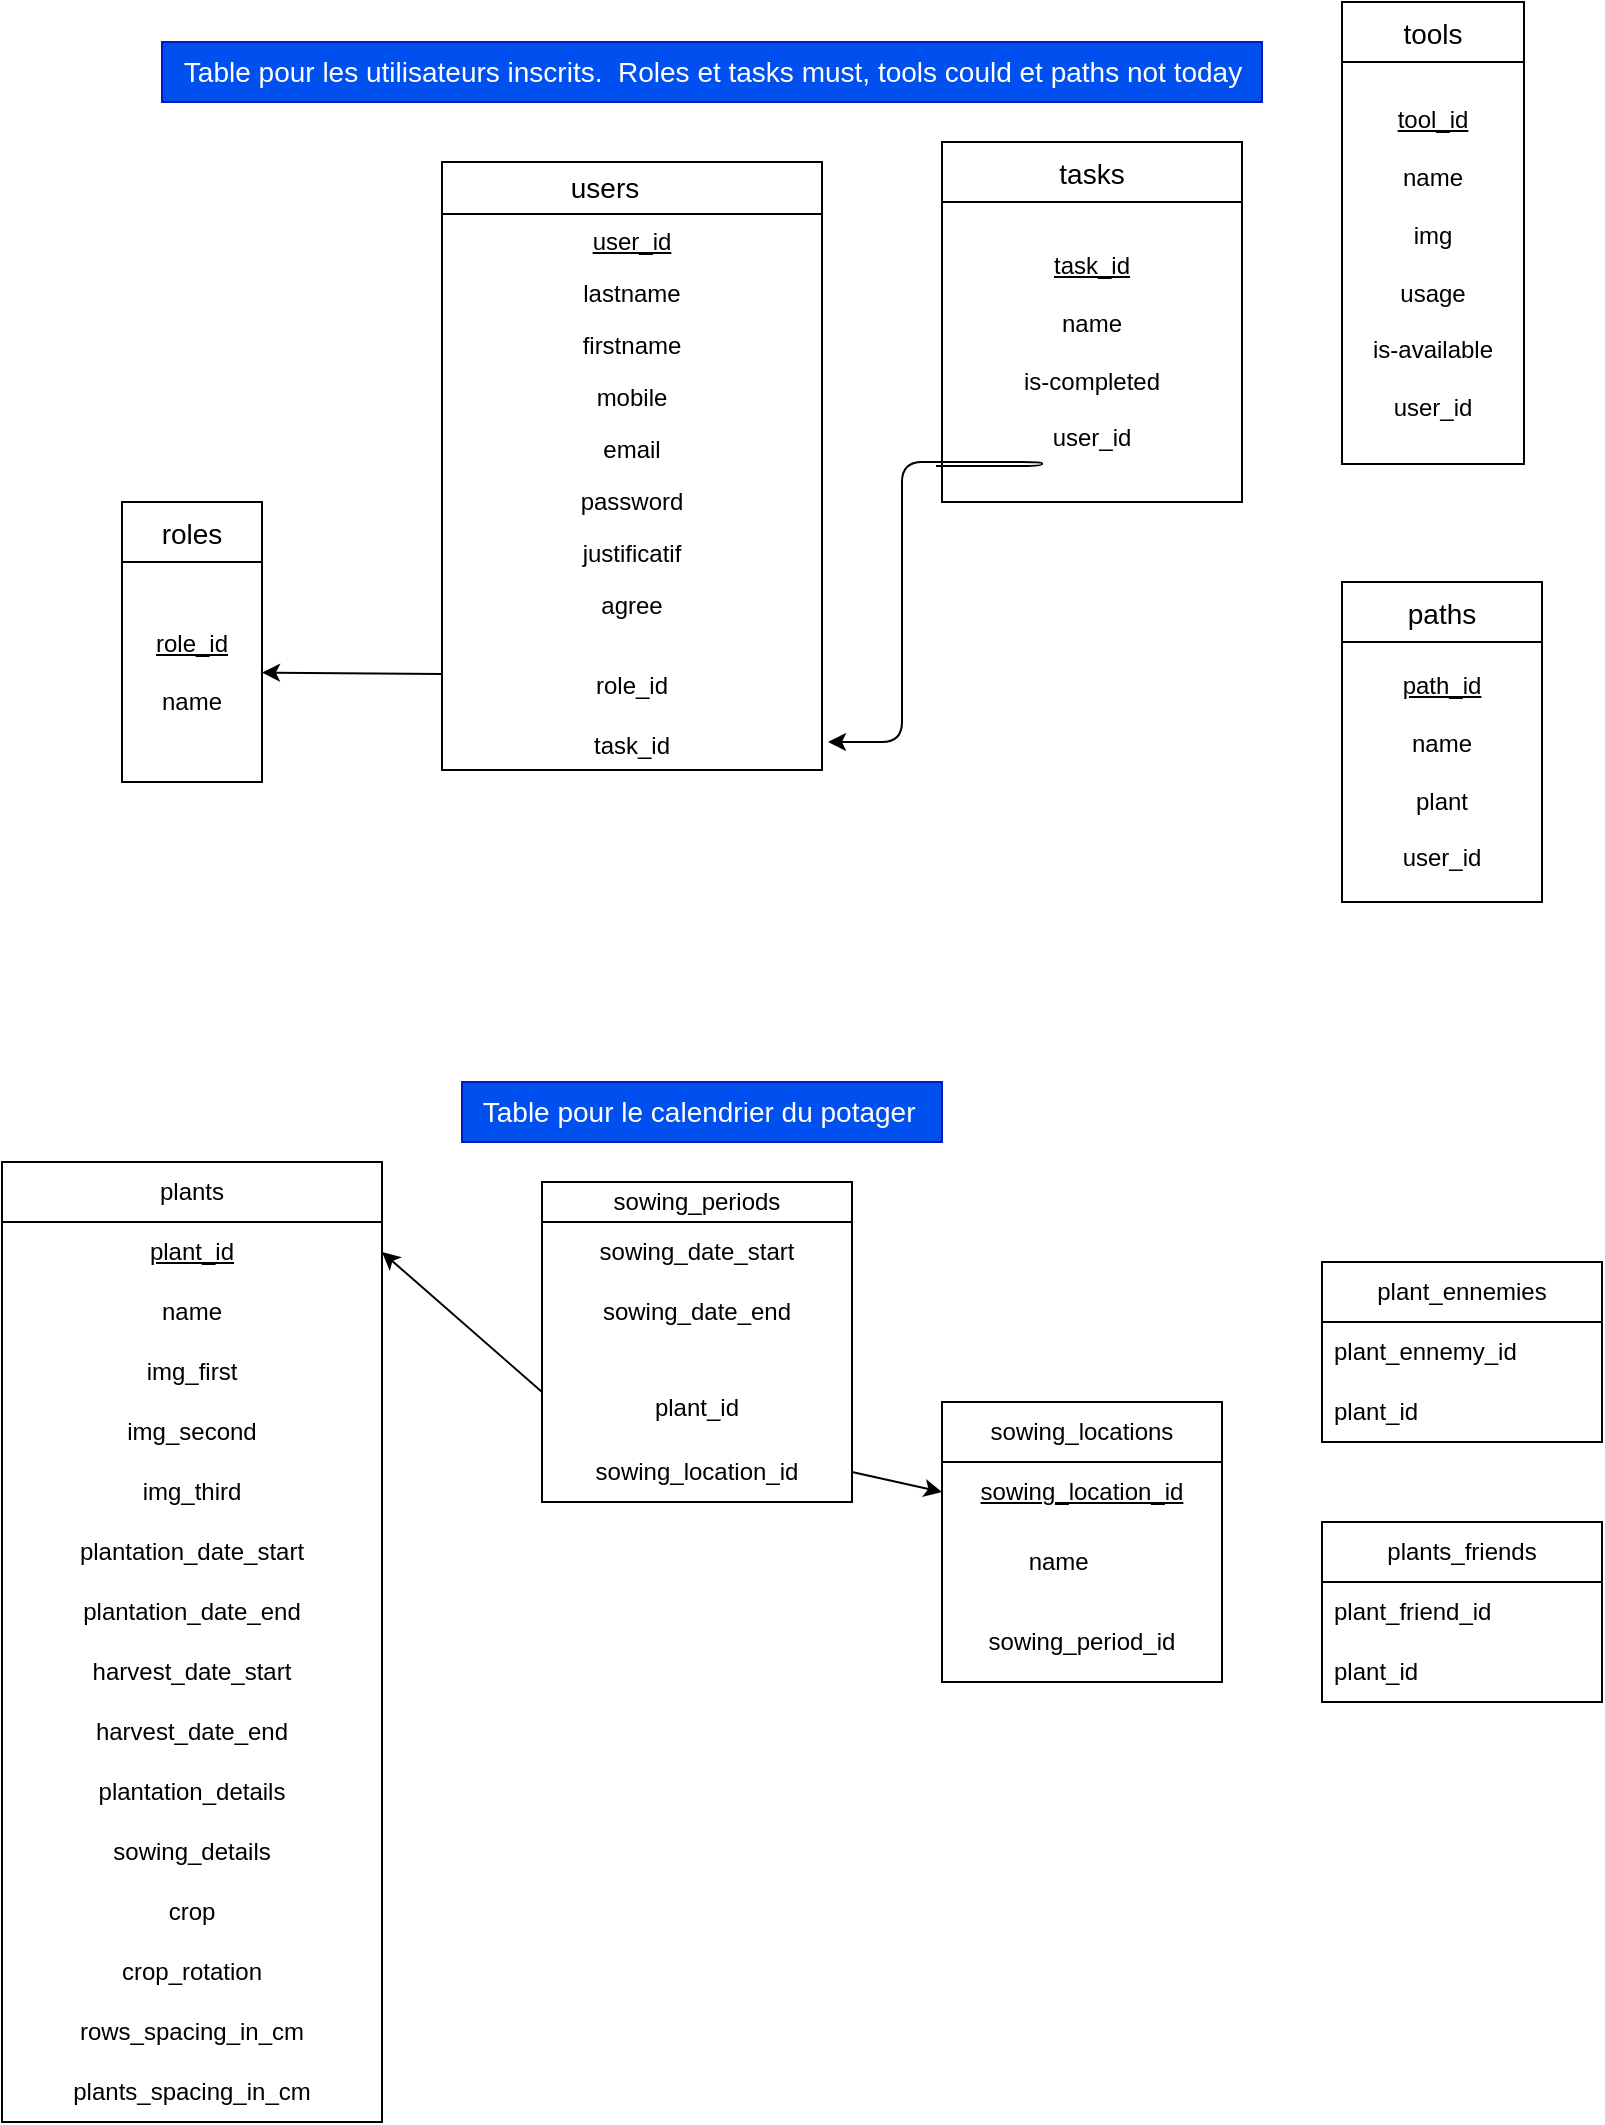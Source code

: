 <mxfile>
    <diagram id="2PH_n5JoAHqHP3fnnZ8J" name="Page-1">
        <mxGraphModel dx="1787" dy="4238" grid="1" gridSize="10" guides="1" tooltips="1" connect="1" arrows="1" fold="1" page="1" pageScale="1" pageWidth="850" pageHeight="1100" math="0" shadow="0">
            <root>
                <mxCell id="0"/>
                <mxCell id="1" parent="0"/>
                <mxCell id="19" value="roles" style="shape=table;startSize=30;container=1;collapsible=0;childLayout=tableLayout;fontSize=14;" parent="1" vertex="1">
                    <mxGeometry x="110" y="-3040" width="70" height="140" as="geometry"/>
                </mxCell>
                <mxCell id="20" value="" style="shape=tableRow;horizontal=0;startSize=0;swimlaneHead=0;swimlaneBody=0;top=0;left=0;bottom=0;right=0;collapsible=0;dropTarget=0;fillColor=none;points=[[0,0.5],[1,0.5]];portConstraint=eastwest;" parent="19" vertex="1">
                    <mxGeometry y="30" width="70" height="110" as="geometry"/>
                </mxCell>
                <mxCell id="21" value="&lt;u&gt;role_id&lt;br&gt;&lt;/u&gt;&lt;br&gt;name&lt;br&gt;" style="shape=partialRectangle;html=1;whiteSpace=wrap;connectable=0;overflow=hidden;fillColor=none;top=0;left=0;bottom=0;right=0;pointerEvents=1;" parent="20" vertex="1">
                    <mxGeometry width="70" height="110" as="geometry">
                        <mxRectangle width="70" height="110" as="alternateBounds"/>
                    </mxGeometry>
                </mxCell>
                <mxCell id="25" value="tasks" style="shape=table;startSize=30;container=1;collapsible=0;childLayout=tableLayout;fontSize=14;" parent="1" vertex="1">
                    <mxGeometry x="520" y="-3220" width="150" height="180" as="geometry"/>
                </mxCell>
                <mxCell id="26" value="" style="shape=tableRow;horizontal=0;startSize=0;swimlaneHead=0;swimlaneBody=0;top=0;left=0;bottom=0;right=0;collapsible=0;dropTarget=0;fillColor=none;points=[[0,0.5],[1,0.5]];portConstraint=eastwest;" parent="25" vertex="1">
                    <mxGeometry y="30" width="150" height="150" as="geometry"/>
                </mxCell>
                <mxCell id="27" value="&lt;u&gt;task_id&lt;/u&gt;&lt;br&gt;&lt;br&gt;name&lt;br&gt;&lt;br&gt;is-completed&lt;br&gt;&lt;br&gt;user_id" style="shape=partialRectangle;html=1;whiteSpace=wrap;connectable=0;overflow=hidden;fillColor=none;top=0;left=0;bottom=0;right=0;pointerEvents=1;" parent="26" vertex="1">
                    <mxGeometry width="150" height="150" as="geometry">
                        <mxRectangle width="150" height="150" as="alternateBounds"/>
                    </mxGeometry>
                </mxCell>
                <mxCell id="30" value="tools" style="shape=table;startSize=30;container=1;collapsible=0;childLayout=tableLayout;fillColor=none;fontSize=14;" parent="1" vertex="1">
                    <mxGeometry x="720" y="-3290" width="91" height="231" as="geometry"/>
                </mxCell>
                <mxCell id="31" value="" style="shape=tableRow;horizontal=0;startSize=0;swimlaneHead=0;swimlaneBody=0;top=0;left=0;bottom=0;right=0;collapsible=0;dropTarget=0;fillColor=none;points=[[0,0.5],[1,0.5]];portConstraint=eastwest;" parent="30" vertex="1">
                    <mxGeometry y="30" width="91" height="201" as="geometry"/>
                </mxCell>
                <mxCell id="32" value="&lt;u&gt;tool_id&lt;/u&gt;&lt;br&gt;&lt;br&gt;name&lt;br&gt;&lt;br&gt;img&lt;br&gt;&lt;br&gt;usage&lt;br&gt;&lt;br&gt;is-available&lt;br&gt;&lt;br&gt;user_id" style="shape=partialRectangle;html=1;whiteSpace=wrap;connectable=0;overflow=hidden;fillColor=none;top=0;left=0;bottom=0;right=0;pointerEvents=1;" parent="31" vertex="1">
                    <mxGeometry width="91" height="201" as="geometry">
                        <mxRectangle width="91" height="201" as="alternateBounds"/>
                    </mxGeometry>
                </mxCell>
                <mxCell id="33" value="paths" style="shape=table;startSize=30;container=1;collapsible=0;childLayout=tableLayout;fillColor=none;fontSize=14;" parent="1" vertex="1">
                    <mxGeometry x="720" y="-3000" width="100" height="160" as="geometry"/>
                </mxCell>
                <mxCell id="34" value="" style="shape=tableRow;horizontal=0;startSize=0;swimlaneHead=0;swimlaneBody=0;top=0;left=0;bottom=0;right=0;collapsible=0;dropTarget=0;fillColor=none;points=[[0,0.5],[1,0.5]];portConstraint=eastwest;" parent="33" vertex="1">
                    <mxGeometry y="30" width="100" height="130" as="geometry"/>
                </mxCell>
                <mxCell id="35" value="&lt;u&gt;path_id&lt;br&gt;&lt;/u&gt;&lt;br&gt;name&lt;br&gt;&lt;br&gt;plant&lt;br&gt;&lt;br&gt;user_id" style="shape=partialRectangle;html=1;whiteSpace=wrap;connectable=0;overflow=hidden;fillColor=none;top=0;left=0;bottom=0;right=0;pointerEvents=1;" parent="34" vertex="1">
                    <mxGeometry width="100" height="130" as="geometry">
                        <mxRectangle width="100" height="130" as="alternateBounds"/>
                    </mxGeometry>
                </mxCell>
                <mxCell id="37" style="edgeStyle=orthogonalEdgeStyle;html=1;" parent="1" edge="1">
                    <mxGeometry relative="1" as="geometry">
                        <mxPoint x="463" y="-2920" as="targetPoint"/>
                        <Array as="points">
                            <mxPoint x="570" y="-3058"/>
                            <mxPoint x="570" y="-3060"/>
                            <mxPoint x="500" y="-3060"/>
                            <mxPoint x="500" y="-2920"/>
                            <mxPoint x="463" y="-2920"/>
                        </Array>
                        <mxPoint x="517" y="-3058" as="sourcePoint"/>
                    </mxGeometry>
                </mxCell>
                <mxCell id="54" value="Table pour les utilisateurs inscrits.&amp;nbsp; Roles et tasks must, tools could et paths not today" style="text;html=1;align=center;verticalAlign=middle;resizable=0;points=[];autosize=1;strokeColor=#001DBC;fillColor=#0050ef;fontColor=#ffffff;fontSize=14;" parent="1" vertex="1">
                    <mxGeometry x="130" y="-3270" width="550" height="30" as="geometry"/>
                </mxCell>
                <mxCell id="57" value="Table pour le calendrier du potager&amp;nbsp;" style="text;html=1;align=center;verticalAlign=middle;resizable=0;points=[];autosize=1;strokeColor=#001DBC;fillColor=#0050ef;fontSize=14;fontColor=#ffffff;" parent="1" vertex="1">
                    <mxGeometry x="280" y="-2750" width="240" height="30" as="geometry"/>
                </mxCell>
                <mxCell id="60" value="plants" style="swimlane;fontStyle=0;childLayout=stackLayout;horizontal=1;startSize=30;horizontalStack=0;resizeParent=1;resizeParentMax=0;resizeLast=0;collapsible=1;marginBottom=0;whiteSpace=wrap;html=1;align=center;" parent="1" vertex="1">
                    <mxGeometry x="50" y="-2710" width="190" height="480" as="geometry"/>
                </mxCell>
                <mxCell id="61" value="&lt;u&gt;plant_id&lt;/u&gt;" style="text;strokeColor=none;fillColor=none;align=center;verticalAlign=middle;spacingLeft=4;spacingRight=4;overflow=hidden;points=[[0,0.5],[1,0.5]];portConstraint=eastwest;rotatable=0;whiteSpace=wrap;html=1;" parent="60" vertex="1">
                    <mxGeometry y="30" width="190" height="30" as="geometry"/>
                </mxCell>
                <mxCell id="62" value="name" style="text;strokeColor=none;fillColor=none;align=center;verticalAlign=middle;spacingLeft=4;spacingRight=4;overflow=hidden;points=[[0,0.5],[1,0.5]];portConstraint=eastwest;rotatable=0;whiteSpace=wrap;html=1;" parent="60" vertex="1">
                    <mxGeometry y="60" width="190" height="30" as="geometry"/>
                </mxCell>
                <mxCell id="63" value="img_first" style="text;strokeColor=none;fillColor=none;align=center;verticalAlign=middle;spacingLeft=4;spacingRight=4;overflow=hidden;points=[[0,0.5],[1,0.5]];portConstraint=eastwest;rotatable=0;whiteSpace=wrap;html=1;" parent="60" vertex="1">
                    <mxGeometry y="90" width="190" height="30" as="geometry"/>
                </mxCell>
                <mxCell id="160" value="img_second" style="text;strokeColor=none;fillColor=none;align=center;verticalAlign=middle;spacingLeft=4;spacingRight=4;overflow=hidden;points=[[0,0.5],[1,0.5]];portConstraint=eastwest;rotatable=0;whiteSpace=wrap;html=1;" parent="60" vertex="1">
                    <mxGeometry y="120" width="190" height="30" as="geometry"/>
                </mxCell>
                <mxCell id="161" value="img_third" style="text;strokeColor=none;fillColor=none;align=center;verticalAlign=middle;spacingLeft=4;spacingRight=4;overflow=hidden;points=[[0,0.5],[1,0.5]];portConstraint=eastwest;rotatable=0;whiteSpace=wrap;html=1;" parent="60" vertex="1">
                    <mxGeometry y="150" width="190" height="30" as="geometry"/>
                </mxCell>
                <mxCell id="64" value="plantation_date_start" style="text;strokeColor=none;fillColor=none;align=center;verticalAlign=middle;spacingLeft=4;spacingRight=4;overflow=hidden;points=[[0,0.5],[1,0.5]];portConstraint=eastwest;rotatable=0;whiteSpace=wrap;html=1;" parent="60" vertex="1">
                    <mxGeometry y="180" width="190" height="30" as="geometry"/>
                </mxCell>
                <mxCell id="65" value="plantation_date_end" style="text;strokeColor=none;fillColor=none;align=center;verticalAlign=middle;spacingLeft=4;spacingRight=4;overflow=hidden;points=[[0,0.5],[1,0.5]];portConstraint=eastwest;rotatable=0;whiteSpace=wrap;html=1;" parent="60" vertex="1">
                    <mxGeometry y="210" width="190" height="30" as="geometry"/>
                </mxCell>
                <mxCell id="66" value="harvest_date_start" style="text;strokeColor=none;fillColor=none;align=center;verticalAlign=middle;spacingLeft=4;spacingRight=4;overflow=hidden;points=[[0,0.5],[1,0.5]];portConstraint=eastwest;rotatable=0;whiteSpace=wrap;html=1;" parent="60" vertex="1">
                    <mxGeometry y="240" width="190" height="30" as="geometry"/>
                </mxCell>
                <mxCell id="80" value="harvest_date_end" style="text;strokeColor=none;fillColor=none;align=center;verticalAlign=middle;spacingLeft=4;spacingRight=4;overflow=hidden;points=[[0,0.5],[1,0.5]];portConstraint=eastwest;rotatable=0;whiteSpace=wrap;html=1;" parent="60" vertex="1">
                    <mxGeometry y="270" width="190" height="30" as="geometry"/>
                </mxCell>
                <mxCell id="74" value="plantation_details" style="text;strokeColor=none;fillColor=none;align=center;verticalAlign=middle;spacingLeft=4;spacingRight=4;overflow=hidden;points=[[0,0.5],[1,0.5]];portConstraint=eastwest;rotatable=0;whiteSpace=wrap;html=1;" parent="60" vertex="1">
                    <mxGeometry y="300" width="190" height="30" as="geometry"/>
                </mxCell>
                <mxCell id="75" value="sowing_details" style="text;strokeColor=none;fillColor=none;align=center;verticalAlign=middle;spacingLeft=4;spacingRight=4;overflow=hidden;points=[[0,0.5],[1,0.5]];portConstraint=eastwest;rotatable=0;whiteSpace=wrap;html=1;" parent="60" vertex="1">
                    <mxGeometry y="330" width="190" height="30" as="geometry"/>
                </mxCell>
                <mxCell id="142" value="crop" style="text;strokeColor=none;fillColor=none;align=center;verticalAlign=middle;spacingLeft=4;spacingRight=4;overflow=hidden;points=[[0,0.5],[1,0.5]];portConstraint=eastwest;rotatable=0;whiteSpace=wrap;html=1;" parent="60" vertex="1">
                    <mxGeometry y="360" width="190" height="30" as="geometry"/>
                </mxCell>
                <mxCell id="143" value="crop_rotation" style="text;strokeColor=none;fillColor=none;align=center;verticalAlign=middle;spacingLeft=4;spacingRight=4;overflow=hidden;points=[[0,0.5],[1,0.5]];portConstraint=eastwest;rotatable=0;whiteSpace=wrap;html=1;" parent="60" vertex="1">
                    <mxGeometry y="390" width="190" height="30" as="geometry"/>
                </mxCell>
                <mxCell id="141" value="rows_spacing_in_cm" style="text;strokeColor=none;fillColor=none;align=center;verticalAlign=middle;spacingLeft=4;spacingRight=4;overflow=hidden;points=[[0,0.5],[1,0.5]];portConstraint=eastwest;rotatable=0;whiteSpace=wrap;html=1;" parent="60" vertex="1">
                    <mxGeometry y="420" width="190" height="30" as="geometry"/>
                </mxCell>
                <mxCell id="158" value="plants_spacing_in_cm" style="text;strokeColor=none;fillColor=none;align=center;verticalAlign=middle;spacingLeft=4;spacingRight=4;overflow=hidden;points=[[0,0.5],[1,0.5]];portConstraint=eastwest;rotatable=0;whiteSpace=wrap;html=1;" parent="60" vertex="1">
                    <mxGeometry y="450" width="190" height="30" as="geometry"/>
                </mxCell>
                <mxCell id="68" value="sowing_periods" style="swimlane;fontStyle=0;childLayout=stackLayout;horizontal=1;startSize=20;horizontalStack=0;resizeParent=1;resizeParentMax=0;resizeLast=0;collapsible=1;marginBottom=0;whiteSpace=wrap;html=1;" parent="1" vertex="1">
                    <mxGeometry x="320" y="-2700" width="155" height="160" as="geometry"/>
                </mxCell>
                <mxCell id="102" value="sowing_date_start" style="text;strokeColor=none;fillColor=none;align=center;verticalAlign=middle;spacingLeft=4;spacingRight=4;overflow=hidden;points=[[0,0.5],[1,0.5]];portConstraint=eastwest;rotatable=0;whiteSpace=wrap;html=1;" parent="68" vertex="1">
                    <mxGeometry y="20" width="155" height="30" as="geometry"/>
                </mxCell>
                <mxCell id="71" value="sowing_date_end" style="text;strokeColor=none;fillColor=none;align=center;verticalAlign=middle;spacingLeft=4;spacingRight=4;overflow=hidden;points=[[0,0.5],[1,0.5]];portConstraint=eastwest;rotatable=0;whiteSpace=wrap;html=1;" parent="68" vertex="1">
                    <mxGeometry y="50" width="155" height="30" as="geometry"/>
                </mxCell>
                <mxCell id="78" value="&lt;br&gt;plant_id" style="text;strokeColor=none;fillColor=none;align=center;verticalAlign=middle;spacingLeft=4;spacingRight=4;overflow=hidden;points=[[0,0.5],[1,0.5]];portConstraint=eastwest;rotatable=0;whiteSpace=wrap;html=1;" parent="68" vertex="1">
                    <mxGeometry y="80" width="155" height="50" as="geometry"/>
                </mxCell>
                <mxCell id="101" value="sowing_location_id" style="text;strokeColor=none;fillColor=none;align=center;verticalAlign=middle;spacingLeft=4;spacingRight=4;overflow=hidden;points=[[0,0.5],[1,0.5]];portConstraint=eastwest;rotatable=0;whiteSpace=wrap;html=1;" parent="68" vertex="1">
                    <mxGeometry y="130" width="155" height="30" as="geometry"/>
                </mxCell>
                <mxCell id="81" value="sowing_locations" style="swimlane;fontStyle=0;childLayout=stackLayout;horizontal=1;startSize=30;horizontalStack=0;resizeParent=1;resizeParentMax=0;resizeLast=0;collapsible=1;marginBottom=0;whiteSpace=wrap;html=1;" parent="1" vertex="1">
                    <mxGeometry x="520" y="-2590" width="140" height="140" as="geometry"/>
                </mxCell>
                <mxCell id="82" value="&lt;u&gt;sowing_location_id&lt;/u&gt;" style="text;strokeColor=none;fillColor=none;align=center;verticalAlign=middle;spacingLeft=4;spacingRight=4;overflow=hidden;points=[[0,0.5],[1,0.5]];portConstraint=eastwest;rotatable=0;whiteSpace=wrap;html=1;" parent="81" vertex="1">
                    <mxGeometry y="30" width="140" height="30" as="geometry"/>
                </mxCell>
                <mxCell id="83" value="name&lt;span style=&quot;white-space: pre;&quot;&gt;&#9;&lt;/span&gt;" style="text;strokeColor=none;fillColor=none;align=center;verticalAlign=middle;spacingLeft=4;spacingRight=4;overflow=hidden;points=[[0,0.5],[1,0.5]];portConstraint=eastwest;rotatable=0;whiteSpace=wrap;html=1;" parent="81" vertex="1">
                    <mxGeometry y="60" width="140" height="40" as="geometry"/>
                </mxCell>
                <mxCell id="140" value="sowing_period_id" style="text;strokeColor=none;fillColor=none;align=center;verticalAlign=middle;spacingLeft=4;spacingRight=4;overflow=hidden;points=[[0,0.5],[1,0.5]];portConstraint=eastwest;rotatable=0;whiteSpace=wrap;html=1;" parent="81" vertex="1">
                    <mxGeometry y="100" width="140" height="40" as="geometry"/>
                </mxCell>
                <mxCell id="85" value="&lt;font style=&quot;font-size: 14px;&quot;&gt;users&lt;span style=&quot;white-space: pre;&quot;&gt;&#9;&lt;/span&gt;&lt;/font&gt;" style="swimlane;fontStyle=0;childLayout=stackLayout;horizontal=1;startSize=26;fillColor=none;horizontalStack=0;resizeParent=1;resizeParentMax=0;resizeLast=0;collapsible=1;marginBottom=0;html=1;" parent="1" vertex="1">
                    <mxGeometry x="270" y="-3210" width="190" height="304" as="geometry"/>
                </mxCell>
                <mxCell id="88" value="&lt;u&gt;user_id&lt;/u&gt;" style="text;strokeColor=none;fillColor=none;align=center;verticalAlign=top;spacingLeft=4;spacingRight=4;overflow=hidden;rotatable=0;points=[[0,0.5],[1,0.5]];portConstraint=eastwest;whiteSpace=wrap;html=1;" parent="85" vertex="1">
                    <mxGeometry y="26" width="190" height="26" as="geometry"/>
                </mxCell>
                <mxCell id="86" value="lastname" style="text;strokeColor=none;fillColor=none;align=center;verticalAlign=top;spacingLeft=4;spacingRight=4;overflow=hidden;rotatable=0;points=[[0,0.5],[1,0.5]];portConstraint=eastwest;whiteSpace=wrap;html=1;" parent="85" vertex="1">
                    <mxGeometry y="52" width="190" height="26" as="geometry"/>
                </mxCell>
                <mxCell id="87" value="firstname" style="text;strokeColor=none;fillColor=none;align=center;verticalAlign=top;spacingLeft=4;spacingRight=4;overflow=hidden;rotatable=0;points=[[0,0.5],[1,0.5]];portConstraint=eastwest;whiteSpace=wrap;html=1;" parent="85" vertex="1">
                    <mxGeometry y="78" width="190" height="26" as="geometry"/>
                </mxCell>
                <mxCell id="90" value="mobile" style="text;strokeColor=none;fillColor=none;align=center;verticalAlign=top;spacingLeft=4;spacingRight=4;overflow=hidden;rotatable=0;points=[[0,0.5],[1,0.5]];portConstraint=eastwest;whiteSpace=wrap;html=1;" parent="85" vertex="1">
                    <mxGeometry y="104" width="190" height="26" as="geometry"/>
                </mxCell>
                <mxCell id="91" value="email" style="text;strokeColor=none;fillColor=none;align=center;verticalAlign=top;spacingLeft=4;spacingRight=4;overflow=hidden;rotatable=0;points=[[0,0.5],[1,0.5]];portConstraint=eastwest;whiteSpace=wrap;html=1;" parent="85" vertex="1">
                    <mxGeometry y="130" width="190" height="26" as="geometry"/>
                </mxCell>
                <mxCell id="92" value="password" style="text;strokeColor=none;fillColor=none;align=center;verticalAlign=top;spacingLeft=4;spacingRight=4;overflow=hidden;rotatable=0;points=[[0,0.5],[1,0.5]];portConstraint=eastwest;whiteSpace=wrap;html=1;" parent="85" vertex="1">
                    <mxGeometry y="156" width="190" height="26" as="geometry"/>
                </mxCell>
                <mxCell id="93" value="justificatif" style="text;strokeColor=none;fillColor=none;align=center;verticalAlign=top;spacingLeft=4;spacingRight=4;overflow=hidden;rotatable=0;points=[[0,0.5],[1,0.5]];portConstraint=eastwest;whiteSpace=wrap;html=1;" parent="85" vertex="1">
                    <mxGeometry y="182" width="190" height="26" as="geometry"/>
                </mxCell>
                <mxCell id="159" value="agree" style="text;strokeColor=none;fillColor=none;align=center;verticalAlign=top;spacingLeft=4;spacingRight=4;overflow=hidden;rotatable=0;points=[[0,0.5],[1,0.5]];portConstraint=eastwest;whiteSpace=wrap;html=1;" parent="85" vertex="1">
                    <mxGeometry y="208" width="190" height="26" as="geometry"/>
                </mxCell>
                <mxCell id="96" value="&lt;br&gt;role_id" style="text;strokeColor=none;fillColor=none;align=center;verticalAlign=top;spacingLeft=4;spacingRight=4;overflow=hidden;rotatable=0;points=[[0,0.5],[1,0.5]];portConstraint=eastwest;whiteSpace=wrap;html=1;" parent="85" vertex="1">
                    <mxGeometry y="234" width="190" height="44" as="geometry"/>
                </mxCell>
                <mxCell id="97" value="task_id" style="text;strokeColor=none;fillColor=none;align=center;verticalAlign=top;spacingLeft=4;spacingRight=4;overflow=hidden;rotatable=0;points=[[0,0.5],[1,0.5]];portConstraint=eastwest;whiteSpace=wrap;html=1;" parent="85" vertex="1">
                    <mxGeometry y="278" width="190" height="26" as="geometry"/>
                </mxCell>
                <mxCell id="145" style="edgeStyle=none;html=1;exitX=0;exitY=0.5;exitDx=0;exitDy=0;" parent="1" source="96" target="20" edge="1">
                    <mxGeometry relative="1" as="geometry"/>
                </mxCell>
                <mxCell id="146" value="plants_friends" style="swimlane;fontStyle=0;childLayout=stackLayout;horizontal=1;startSize=30;horizontalStack=0;resizeParent=1;resizeParentMax=0;resizeLast=0;collapsible=1;marginBottom=0;whiteSpace=wrap;html=1;" parent="1" vertex="1">
                    <mxGeometry x="710" y="-2530" width="140" height="90" as="geometry"/>
                </mxCell>
                <mxCell id="147" value="plant_friend_id" style="text;strokeColor=none;fillColor=none;align=left;verticalAlign=middle;spacingLeft=4;spacingRight=4;overflow=hidden;points=[[0,0.5],[1,0.5]];portConstraint=eastwest;rotatable=0;whiteSpace=wrap;html=1;" parent="146" vertex="1">
                    <mxGeometry y="30" width="140" height="30" as="geometry"/>
                </mxCell>
                <mxCell id="149" value="plant_id" style="text;strokeColor=none;fillColor=none;align=left;verticalAlign=middle;spacingLeft=4;spacingRight=4;overflow=hidden;points=[[0,0.5],[1,0.5]];portConstraint=eastwest;rotatable=0;whiteSpace=wrap;html=1;" parent="146" vertex="1">
                    <mxGeometry y="60" width="140" height="30" as="geometry"/>
                </mxCell>
                <mxCell id="150" value="plant_ennemies" style="swimlane;fontStyle=0;childLayout=stackLayout;horizontal=1;startSize=30;horizontalStack=0;resizeParent=1;resizeParentMax=0;resizeLast=0;collapsible=1;marginBottom=0;whiteSpace=wrap;html=1;" parent="1" vertex="1">
                    <mxGeometry x="710" y="-2660" width="140" height="90" as="geometry"/>
                </mxCell>
                <mxCell id="151" value="plant_ennemy_id" style="text;strokeColor=none;fillColor=none;align=left;verticalAlign=middle;spacingLeft=4;spacingRight=4;overflow=hidden;points=[[0,0.5],[1,0.5]];portConstraint=eastwest;rotatable=0;whiteSpace=wrap;html=1;" parent="150" vertex="1">
                    <mxGeometry y="30" width="140" height="30" as="geometry"/>
                </mxCell>
                <mxCell id="153" value="plant_id" style="text;strokeColor=none;fillColor=none;align=left;verticalAlign=middle;spacingLeft=4;spacingRight=4;overflow=hidden;points=[[0,0.5],[1,0.5]];portConstraint=eastwest;rotatable=0;whiteSpace=wrap;html=1;" parent="150" vertex="1">
                    <mxGeometry y="60" width="140" height="30" as="geometry"/>
                </mxCell>
                <mxCell id="156" style="edgeStyle=none;html=1;exitX=0;exitY=0.5;exitDx=0;exitDy=0;entryX=1;entryY=0.5;entryDx=0;entryDy=0;" parent="1" source="78" target="61" edge="1">
                    <mxGeometry relative="1" as="geometry"/>
                </mxCell>
                <mxCell id="157" style="edgeStyle=none;html=1;exitX=1;exitY=0.5;exitDx=0;exitDy=0;entryX=0;entryY=0.5;entryDx=0;entryDy=0;" parent="1" source="101" target="82" edge="1">
                    <mxGeometry relative="1" as="geometry"/>
                </mxCell>
            </root>
        </mxGraphModel>
    </diagram>
</mxfile>